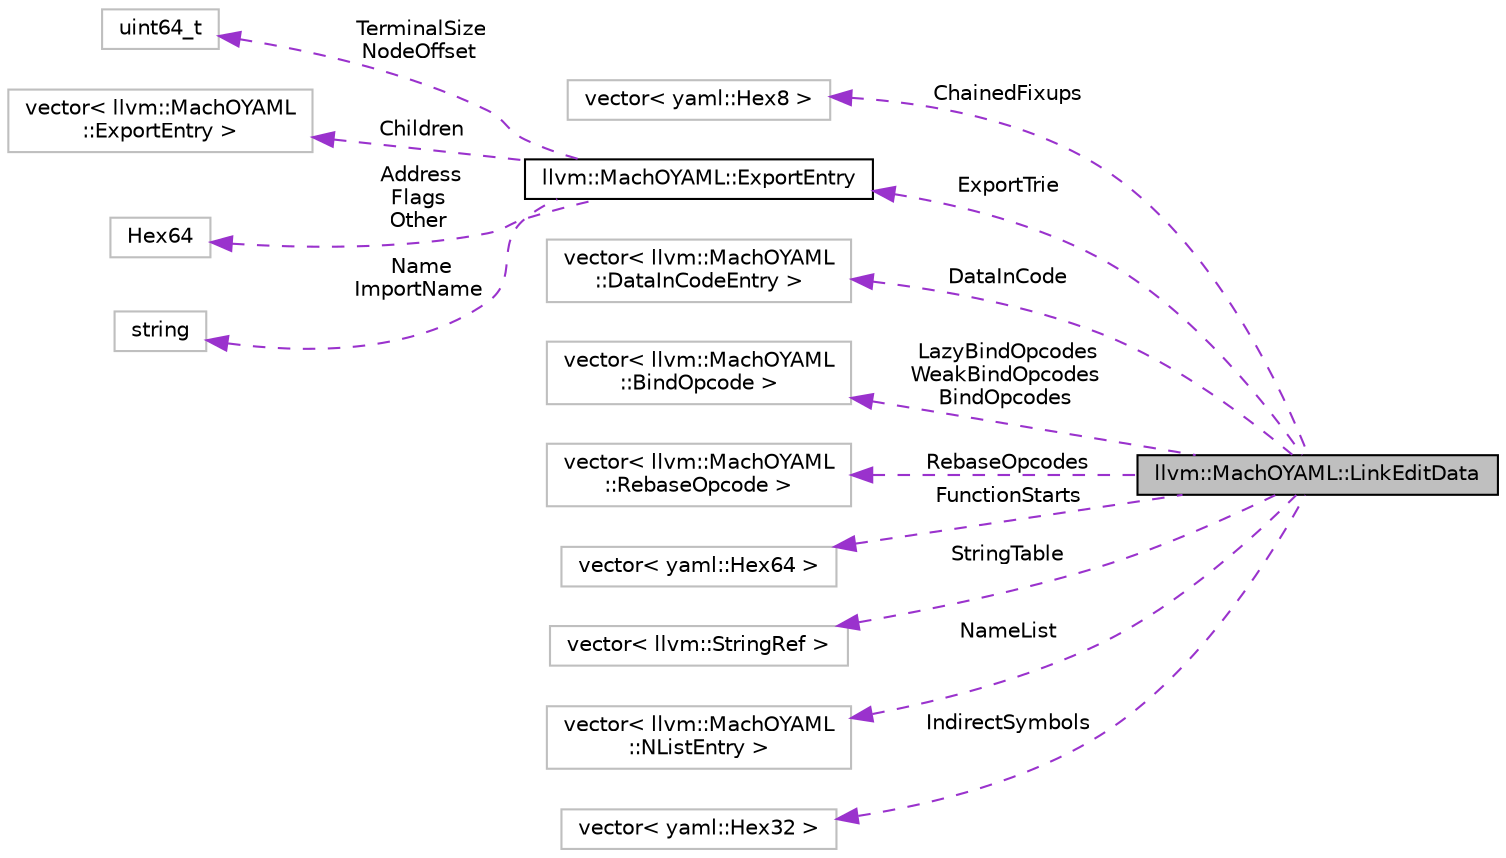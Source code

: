 digraph "llvm::MachOYAML::LinkEditData"
{
 // LATEX_PDF_SIZE
  bgcolor="transparent";
  edge [fontname="Helvetica",fontsize="10",labelfontname="Helvetica",labelfontsize="10"];
  node [fontname="Helvetica",fontsize="10",shape=record];
  rankdir="LR";
  Node1 [label="llvm::MachOYAML::LinkEditData",height=0.2,width=0.4,color="black", fillcolor="grey75", style="filled", fontcolor="black",tooltip=" "];
  Node2 -> Node1 [dir="back",color="darkorchid3",fontsize="10",style="dashed",label=" ChainedFixups" ,fontname="Helvetica"];
  Node2 [label="vector\< yaml::Hex8 \>",height=0.2,width=0.4,color="grey75",tooltip=" "];
  Node3 -> Node1 [dir="back",color="darkorchid3",fontsize="10",style="dashed",label=" ExportTrie" ,fontname="Helvetica"];
  Node3 [label="llvm::MachOYAML::ExportEntry",height=0.2,width=0.4,color="black",URL="$structllvm_1_1MachOYAML_1_1ExportEntry.html",tooltip=" "];
  Node4 -> Node3 [dir="back",color="darkorchid3",fontsize="10",style="dashed",label=" TerminalSize\nNodeOffset" ,fontname="Helvetica"];
  Node4 [label="uint64_t",height=0.2,width=0.4,color="grey75",tooltip=" "];
  Node5 -> Node3 [dir="back",color="darkorchid3",fontsize="10",style="dashed",label=" Children" ,fontname="Helvetica"];
  Node5 [label="vector\< llvm::MachOYAML\l::ExportEntry \>",height=0.2,width=0.4,color="grey75",tooltip=" "];
  Node6 -> Node3 [dir="back",color="darkorchid3",fontsize="10",style="dashed",label=" Address\nFlags\nOther" ,fontname="Helvetica"];
  Node6 [label="Hex64",height=0.2,width=0.4,color="grey75",tooltip=" "];
  Node7 -> Node3 [dir="back",color="darkorchid3",fontsize="10",style="dashed",label=" Name\nImportName" ,fontname="Helvetica"];
  Node7 [label="string",height=0.2,width=0.4,color="grey75",tooltip=" "];
  Node8 -> Node1 [dir="back",color="darkorchid3",fontsize="10",style="dashed",label=" DataInCode" ,fontname="Helvetica"];
  Node8 [label="vector\< llvm::MachOYAML\l::DataInCodeEntry \>",height=0.2,width=0.4,color="grey75",tooltip=" "];
  Node9 -> Node1 [dir="back",color="darkorchid3",fontsize="10",style="dashed",label=" LazyBindOpcodes\nWeakBindOpcodes\nBindOpcodes" ,fontname="Helvetica"];
  Node9 [label="vector\< llvm::MachOYAML\l::BindOpcode \>",height=0.2,width=0.4,color="grey75",tooltip=" "];
  Node10 -> Node1 [dir="back",color="darkorchid3",fontsize="10",style="dashed",label=" RebaseOpcodes" ,fontname="Helvetica"];
  Node10 [label="vector\< llvm::MachOYAML\l::RebaseOpcode \>",height=0.2,width=0.4,color="grey75",tooltip=" "];
  Node11 -> Node1 [dir="back",color="darkorchid3",fontsize="10",style="dashed",label=" FunctionStarts" ,fontname="Helvetica"];
  Node11 [label="vector\< yaml::Hex64 \>",height=0.2,width=0.4,color="grey75",tooltip=" "];
  Node12 -> Node1 [dir="back",color="darkorchid3",fontsize="10",style="dashed",label=" StringTable" ,fontname="Helvetica"];
  Node12 [label="vector\< llvm::StringRef \>",height=0.2,width=0.4,color="grey75",tooltip=" "];
  Node13 -> Node1 [dir="back",color="darkorchid3",fontsize="10",style="dashed",label=" NameList" ,fontname="Helvetica"];
  Node13 [label="vector\< llvm::MachOYAML\l::NListEntry \>",height=0.2,width=0.4,color="grey75",tooltip=" "];
  Node14 -> Node1 [dir="back",color="darkorchid3",fontsize="10",style="dashed",label=" IndirectSymbols" ,fontname="Helvetica"];
  Node14 [label="vector\< yaml::Hex32 \>",height=0.2,width=0.4,color="grey75",tooltip=" "];
}
